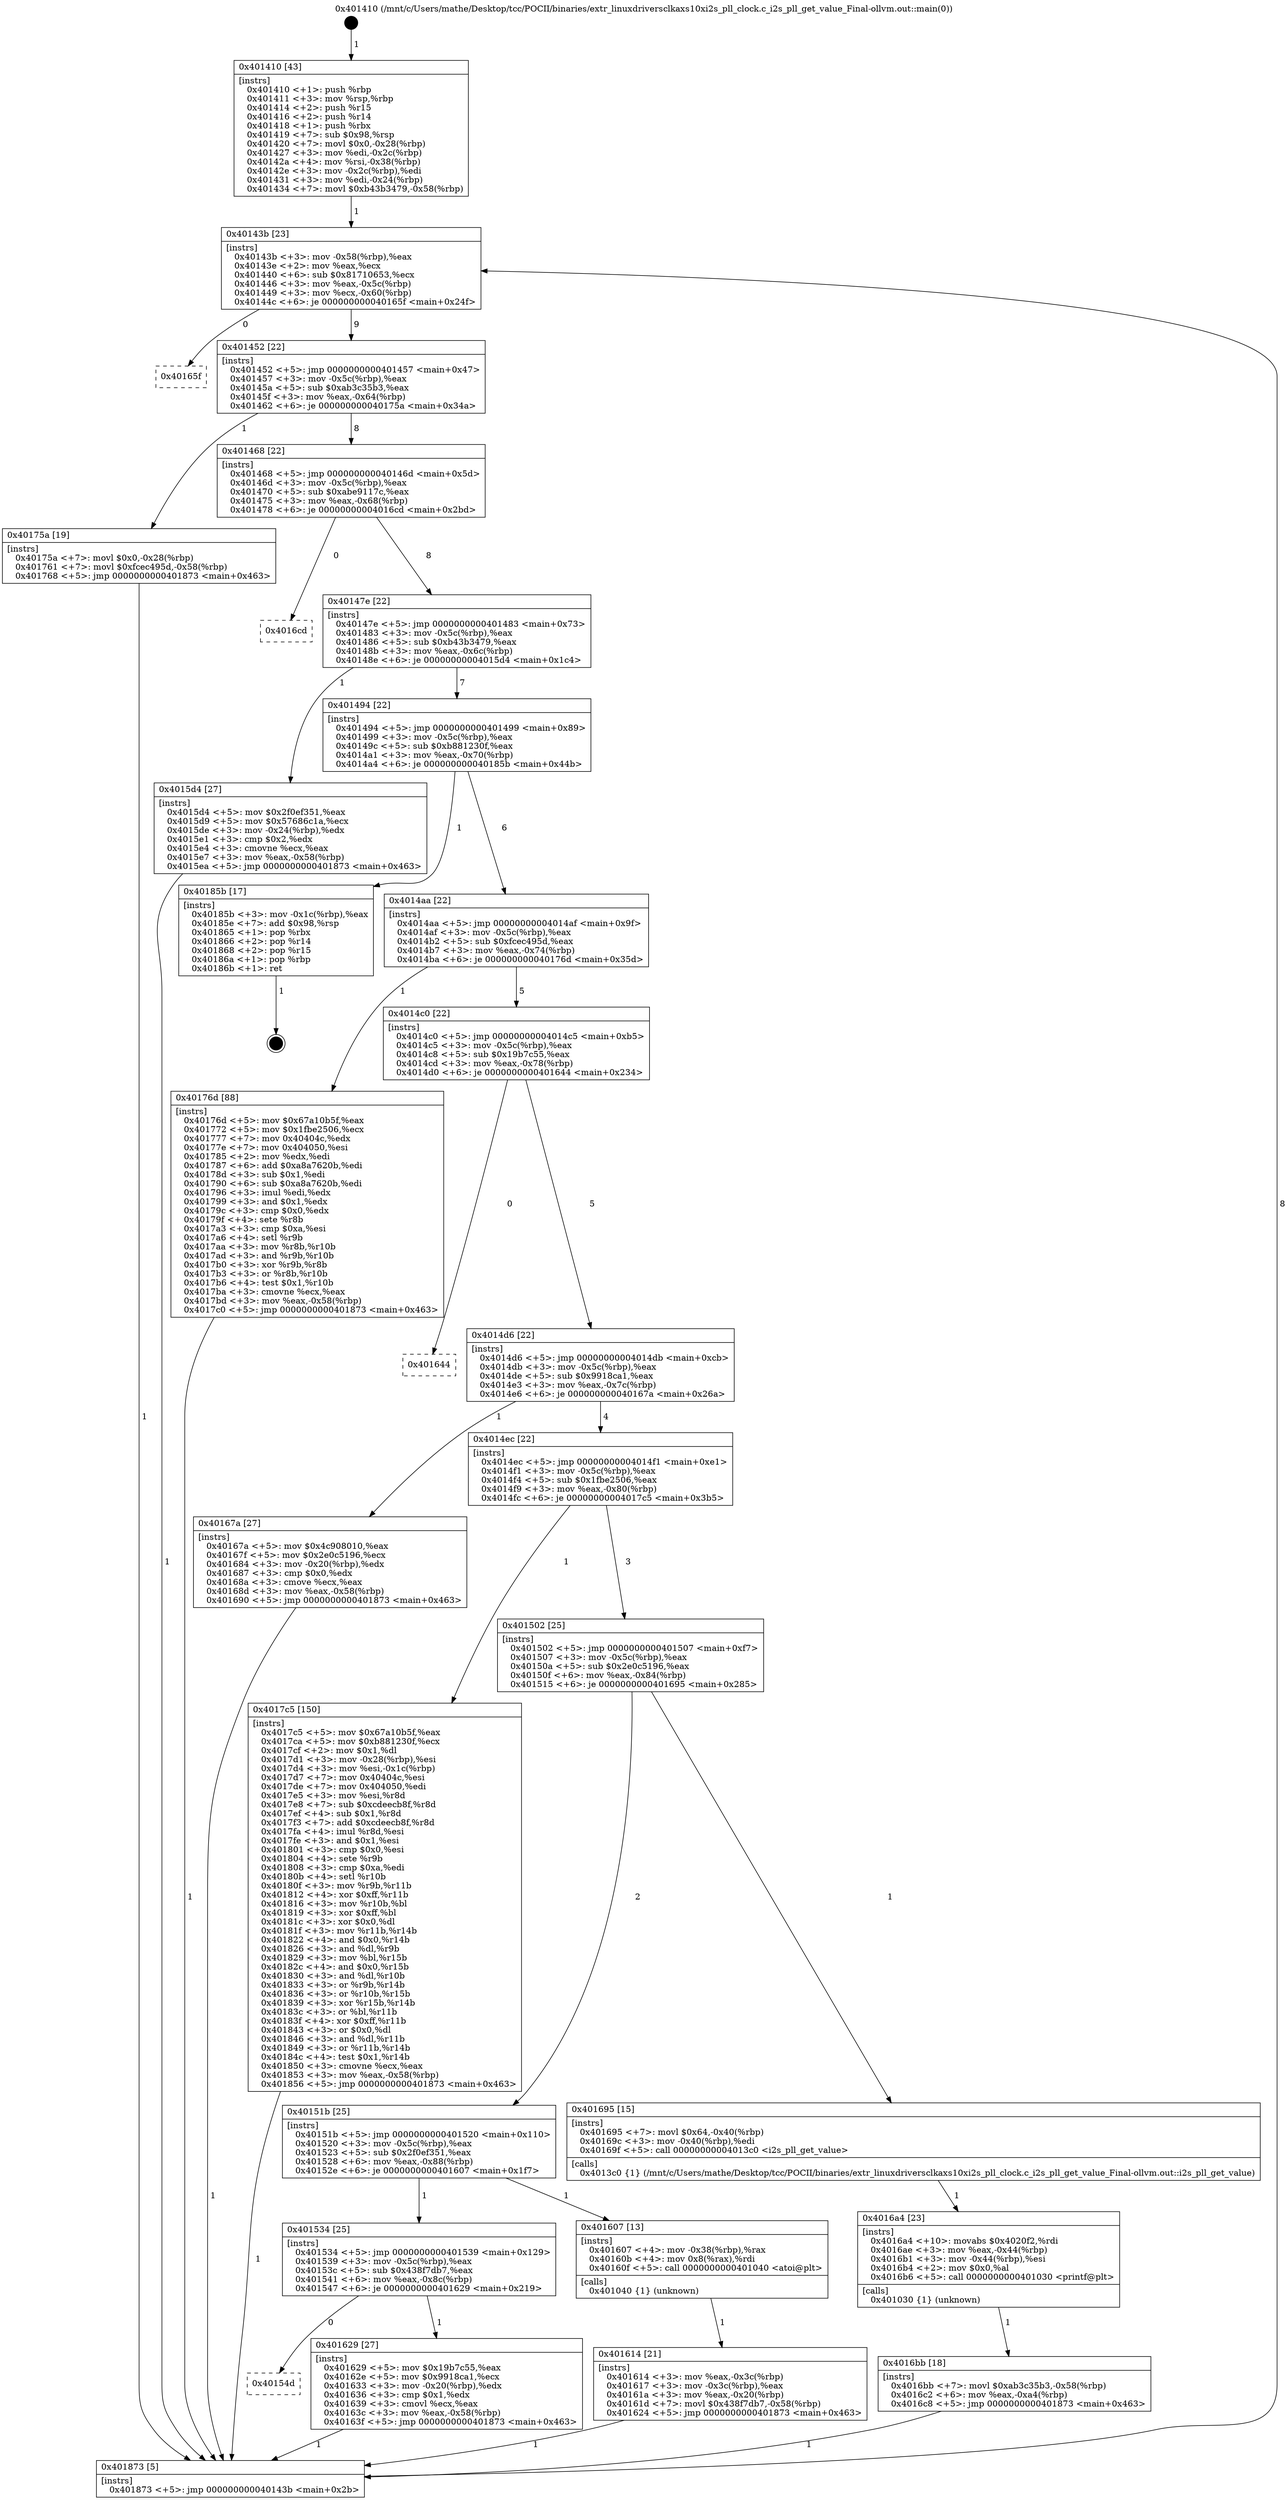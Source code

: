digraph "0x401410" {
  label = "0x401410 (/mnt/c/Users/mathe/Desktop/tcc/POCII/binaries/extr_linuxdriversclkaxs10xi2s_pll_clock.c_i2s_pll_get_value_Final-ollvm.out::main(0))"
  labelloc = "t"
  node[shape=record]

  Entry [label="",width=0.3,height=0.3,shape=circle,fillcolor=black,style=filled]
  "0x40143b" [label="{
     0x40143b [23]\l
     | [instrs]\l
     &nbsp;&nbsp;0x40143b \<+3\>: mov -0x58(%rbp),%eax\l
     &nbsp;&nbsp;0x40143e \<+2\>: mov %eax,%ecx\l
     &nbsp;&nbsp;0x401440 \<+6\>: sub $0x81710653,%ecx\l
     &nbsp;&nbsp;0x401446 \<+3\>: mov %eax,-0x5c(%rbp)\l
     &nbsp;&nbsp;0x401449 \<+3\>: mov %ecx,-0x60(%rbp)\l
     &nbsp;&nbsp;0x40144c \<+6\>: je 000000000040165f \<main+0x24f\>\l
  }"]
  "0x40165f" [label="{
     0x40165f\l
  }", style=dashed]
  "0x401452" [label="{
     0x401452 [22]\l
     | [instrs]\l
     &nbsp;&nbsp;0x401452 \<+5\>: jmp 0000000000401457 \<main+0x47\>\l
     &nbsp;&nbsp;0x401457 \<+3\>: mov -0x5c(%rbp),%eax\l
     &nbsp;&nbsp;0x40145a \<+5\>: sub $0xab3c35b3,%eax\l
     &nbsp;&nbsp;0x40145f \<+3\>: mov %eax,-0x64(%rbp)\l
     &nbsp;&nbsp;0x401462 \<+6\>: je 000000000040175a \<main+0x34a\>\l
  }"]
  Exit [label="",width=0.3,height=0.3,shape=circle,fillcolor=black,style=filled,peripheries=2]
  "0x40175a" [label="{
     0x40175a [19]\l
     | [instrs]\l
     &nbsp;&nbsp;0x40175a \<+7\>: movl $0x0,-0x28(%rbp)\l
     &nbsp;&nbsp;0x401761 \<+7\>: movl $0xfcec495d,-0x58(%rbp)\l
     &nbsp;&nbsp;0x401768 \<+5\>: jmp 0000000000401873 \<main+0x463\>\l
  }"]
  "0x401468" [label="{
     0x401468 [22]\l
     | [instrs]\l
     &nbsp;&nbsp;0x401468 \<+5\>: jmp 000000000040146d \<main+0x5d\>\l
     &nbsp;&nbsp;0x40146d \<+3\>: mov -0x5c(%rbp),%eax\l
     &nbsp;&nbsp;0x401470 \<+5\>: sub $0xabe9117c,%eax\l
     &nbsp;&nbsp;0x401475 \<+3\>: mov %eax,-0x68(%rbp)\l
     &nbsp;&nbsp;0x401478 \<+6\>: je 00000000004016cd \<main+0x2bd\>\l
  }"]
  "0x4016bb" [label="{
     0x4016bb [18]\l
     | [instrs]\l
     &nbsp;&nbsp;0x4016bb \<+7\>: movl $0xab3c35b3,-0x58(%rbp)\l
     &nbsp;&nbsp;0x4016c2 \<+6\>: mov %eax,-0xa4(%rbp)\l
     &nbsp;&nbsp;0x4016c8 \<+5\>: jmp 0000000000401873 \<main+0x463\>\l
  }"]
  "0x4016cd" [label="{
     0x4016cd\l
  }", style=dashed]
  "0x40147e" [label="{
     0x40147e [22]\l
     | [instrs]\l
     &nbsp;&nbsp;0x40147e \<+5\>: jmp 0000000000401483 \<main+0x73\>\l
     &nbsp;&nbsp;0x401483 \<+3\>: mov -0x5c(%rbp),%eax\l
     &nbsp;&nbsp;0x401486 \<+5\>: sub $0xb43b3479,%eax\l
     &nbsp;&nbsp;0x40148b \<+3\>: mov %eax,-0x6c(%rbp)\l
     &nbsp;&nbsp;0x40148e \<+6\>: je 00000000004015d4 \<main+0x1c4\>\l
  }"]
  "0x4016a4" [label="{
     0x4016a4 [23]\l
     | [instrs]\l
     &nbsp;&nbsp;0x4016a4 \<+10\>: movabs $0x4020f2,%rdi\l
     &nbsp;&nbsp;0x4016ae \<+3\>: mov %eax,-0x44(%rbp)\l
     &nbsp;&nbsp;0x4016b1 \<+3\>: mov -0x44(%rbp),%esi\l
     &nbsp;&nbsp;0x4016b4 \<+2\>: mov $0x0,%al\l
     &nbsp;&nbsp;0x4016b6 \<+5\>: call 0000000000401030 \<printf@plt\>\l
     | [calls]\l
     &nbsp;&nbsp;0x401030 \{1\} (unknown)\l
  }"]
  "0x4015d4" [label="{
     0x4015d4 [27]\l
     | [instrs]\l
     &nbsp;&nbsp;0x4015d4 \<+5\>: mov $0x2f0ef351,%eax\l
     &nbsp;&nbsp;0x4015d9 \<+5\>: mov $0x57686c1a,%ecx\l
     &nbsp;&nbsp;0x4015de \<+3\>: mov -0x24(%rbp),%edx\l
     &nbsp;&nbsp;0x4015e1 \<+3\>: cmp $0x2,%edx\l
     &nbsp;&nbsp;0x4015e4 \<+3\>: cmovne %ecx,%eax\l
     &nbsp;&nbsp;0x4015e7 \<+3\>: mov %eax,-0x58(%rbp)\l
     &nbsp;&nbsp;0x4015ea \<+5\>: jmp 0000000000401873 \<main+0x463\>\l
  }"]
  "0x401494" [label="{
     0x401494 [22]\l
     | [instrs]\l
     &nbsp;&nbsp;0x401494 \<+5\>: jmp 0000000000401499 \<main+0x89\>\l
     &nbsp;&nbsp;0x401499 \<+3\>: mov -0x5c(%rbp),%eax\l
     &nbsp;&nbsp;0x40149c \<+5\>: sub $0xb881230f,%eax\l
     &nbsp;&nbsp;0x4014a1 \<+3\>: mov %eax,-0x70(%rbp)\l
     &nbsp;&nbsp;0x4014a4 \<+6\>: je 000000000040185b \<main+0x44b\>\l
  }"]
  "0x401873" [label="{
     0x401873 [5]\l
     | [instrs]\l
     &nbsp;&nbsp;0x401873 \<+5\>: jmp 000000000040143b \<main+0x2b\>\l
  }"]
  "0x401410" [label="{
     0x401410 [43]\l
     | [instrs]\l
     &nbsp;&nbsp;0x401410 \<+1\>: push %rbp\l
     &nbsp;&nbsp;0x401411 \<+3\>: mov %rsp,%rbp\l
     &nbsp;&nbsp;0x401414 \<+2\>: push %r15\l
     &nbsp;&nbsp;0x401416 \<+2\>: push %r14\l
     &nbsp;&nbsp;0x401418 \<+1\>: push %rbx\l
     &nbsp;&nbsp;0x401419 \<+7\>: sub $0x98,%rsp\l
     &nbsp;&nbsp;0x401420 \<+7\>: movl $0x0,-0x28(%rbp)\l
     &nbsp;&nbsp;0x401427 \<+3\>: mov %edi,-0x2c(%rbp)\l
     &nbsp;&nbsp;0x40142a \<+4\>: mov %rsi,-0x38(%rbp)\l
     &nbsp;&nbsp;0x40142e \<+3\>: mov -0x2c(%rbp),%edi\l
     &nbsp;&nbsp;0x401431 \<+3\>: mov %edi,-0x24(%rbp)\l
     &nbsp;&nbsp;0x401434 \<+7\>: movl $0xb43b3479,-0x58(%rbp)\l
  }"]
  "0x40154d" [label="{
     0x40154d\l
  }", style=dashed]
  "0x40185b" [label="{
     0x40185b [17]\l
     | [instrs]\l
     &nbsp;&nbsp;0x40185b \<+3\>: mov -0x1c(%rbp),%eax\l
     &nbsp;&nbsp;0x40185e \<+7\>: add $0x98,%rsp\l
     &nbsp;&nbsp;0x401865 \<+1\>: pop %rbx\l
     &nbsp;&nbsp;0x401866 \<+2\>: pop %r14\l
     &nbsp;&nbsp;0x401868 \<+2\>: pop %r15\l
     &nbsp;&nbsp;0x40186a \<+1\>: pop %rbp\l
     &nbsp;&nbsp;0x40186b \<+1\>: ret\l
  }"]
  "0x4014aa" [label="{
     0x4014aa [22]\l
     | [instrs]\l
     &nbsp;&nbsp;0x4014aa \<+5\>: jmp 00000000004014af \<main+0x9f\>\l
     &nbsp;&nbsp;0x4014af \<+3\>: mov -0x5c(%rbp),%eax\l
     &nbsp;&nbsp;0x4014b2 \<+5\>: sub $0xfcec495d,%eax\l
     &nbsp;&nbsp;0x4014b7 \<+3\>: mov %eax,-0x74(%rbp)\l
     &nbsp;&nbsp;0x4014ba \<+6\>: je 000000000040176d \<main+0x35d\>\l
  }"]
  "0x401629" [label="{
     0x401629 [27]\l
     | [instrs]\l
     &nbsp;&nbsp;0x401629 \<+5\>: mov $0x19b7c55,%eax\l
     &nbsp;&nbsp;0x40162e \<+5\>: mov $0x9918ca1,%ecx\l
     &nbsp;&nbsp;0x401633 \<+3\>: mov -0x20(%rbp),%edx\l
     &nbsp;&nbsp;0x401636 \<+3\>: cmp $0x1,%edx\l
     &nbsp;&nbsp;0x401639 \<+3\>: cmovl %ecx,%eax\l
     &nbsp;&nbsp;0x40163c \<+3\>: mov %eax,-0x58(%rbp)\l
     &nbsp;&nbsp;0x40163f \<+5\>: jmp 0000000000401873 \<main+0x463\>\l
  }"]
  "0x40176d" [label="{
     0x40176d [88]\l
     | [instrs]\l
     &nbsp;&nbsp;0x40176d \<+5\>: mov $0x67a10b5f,%eax\l
     &nbsp;&nbsp;0x401772 \<+5\>: mov $0x1fbe2506,%ecx\l
     &nbsp;&nbsp;0x401777 \<+7\>: mov 0x40404c,%edx\l
     &nbsp;&nbsp;0x40177e \<+7\>: mov 0x404050,%esi\l
     &nbsp;&nbsp;0x401785 \<+2\>: mov %edx,%edi\l
     &nbsp;&nbsp;0x401787 \<+6\>: add $0xa8a7620b,%edi\l
     &nbsp;&nbsp;0x40178d \<+3\>: sub $0x1,%edi\l
     &nbsp;&nbsp;0x401790 \<+6\>: sub $0xa8a7620b,%edi\l
     &nbsp;&nbsp;0x401796 \<+3\>: imul %edi,%edx\l
     &nbsp;&nbsp;0x401799 \<+3\>: and $0x1,%edx\l
     &nbsp;&nbsp;0x40179c \<+3\>: cmp $0x0,%edx\l
     &nbsp;&nbsp;0x40179f \<+4\>: sete %r8b\l
     &nbsp;&nbsp;0x4017a3 \<+3\>: cmp $0xa,%esi\l
     &nbsp;&nbsp;0x4017a6 \<+4\>: setl %r9b\l
     &nbsp;&nbsp;0x4017aa \<+3\>: mov %r8b,%r10b\l
     &nbsp;&nbsp;0x4017ad \<+3\>: and %r9b,%r10b\l
     &nbsp;&nbsp;0x4017b0 \<+3\>: xor %r9b,%r8b\l
     &nbsp;&nbsp;0x4017b3 \<+3\>: or %r8b,%r10b\l
     &nbsp;&nbsp;0x4017b6 \<+4\>: test $0x1,%r10b\l
     &nbsp;&nbsp;0x4017ba \<+3\>: cmovne %ecx,%eax\l
     &nbsp;&nbsp;0x4017bd \<+3\>: mov %eax,-0x58(%rbp)\l
     &nbsp;&nbsp;0x4017c0 \<+5\>: jmp 0000000000401873 \<main+0x463\>\l
  }"]
  "0x4014c0" [label="{
     0x4014c0 [22]\l
     | [instrs]\l
     &nbsp;&nbsp;0x4014c0 \<+5\>: jmp 00000000004014c5 \<main+0xb5\>\l
     &nbsp;&nbsp;0x4014c5 \<+3\>: mov -0x5c(%rbp),%eax\l
     &nbsp;&nbsp;0x4014c8 \<+5\>: sub $0x19b7c55,%eax\l
     &nbsp;&nbsp;0x4014cd \<+3\>: mov %eax,-0x78(%rbp)\l
     &nbsp;&nbsp;0x4014d0 \<+6\>: je 0000000000401644 \<main+0x234\>\l
  }"]
  "0x401614" [label="{
     0x401614 [21]\l
     | [instrs]\l
     &nbsp;&nbsp;0x401614 \<+3\>: mov %eax,-0x3c(%rbp)\l
     &nbsp;&nbsp;0x401617 \<+3\>: mov -0x3c(%rbp),%eax\l
     &nbsp;&nbsp;0x40161a \<+3\>: mov %eax,-0x20(%rbp)\l
     &nbsp;&nbsp;0x40161d \<+7\>: movl $0x438f7db7,-0x58(%rbp)\l
     &nbsp;&nbsp;0x401624 \<+5\>: jmp 0000000000401873 \<main+0x463\>\l
  }"]
  "0x401644" [label="{
     0x401644\l
  }", style=dashed]
  "0x4014d6" [label="{
     0x4014d6 [22]\l
     | [instrs]\l
     &nbsp;&nbsp;0x4014d6 \<+5\>: jmp 00000000004014db \<main+0xcb\>\l
     &nbsp;&nbsp;0x4014db \<+3\>: mov -0x5c(%rbp),%eax\l
     &nbsp;&nbsp;0x4014de \<+5\>: sub $0x9918ca1,%eax\l
     &nbsp;&nbsp;0x4014e3 \<+3\>: mov %eax,-0x7c(%rbp)\l
     &nbsp;&nbsp;0x4014e6 \<+6\>: je 000000000040167a \<main+0x26a\>\l
  }"]
  "0x401534" [label="{
     0x401534 [25]\l
     | [instrs]\l
     &nbsp;&nbsp;0x401534 \<+5\>: jmp 0000000000401539 \<main+0x129\>\l
     &nbsp;&nbsp;0x401539 \<+3\>: mov -0x5c(%rbp),%eax\l
     &nbsp;&nbsp;0x40153c \<+5\>: sub $0x438f7db7,%eax\l
     &nbsp;&nbsp;0x401541 \<+6\>: mov %eax,-0x8c(%rbp)\l
     &nbsp;&nbsp;0x401547 \<+6\>: je 0000000000401629 \<main+0x219\>\l
  }"]
  "0x40167a" [label="{
     0x40167a [27]\l
     | [instrs]\l
     &nbsp;&nbsp;0x40167a \<+5\>: mov $0x4c908010,%eax\l
     &nbsp;&nbsp;0x40167f \<+5\>: mov $0x2e0c5196,%ecx\l
     &nbsp;&nbsp;0x401684 \<+3\>: mov -0x20(%rbp),%edx\l
     &nbsp;&nbsp;0x401687 \<+3\>: cmp $0x0,%edx\l
     &nbsp;&nbsp;0x40168a \<+3\>: cmove %ecx,%eax\l
     &nbsp;&nbsp;0x40168d \<+3\>: mov %eax,-0x58(%rbp)\l
     &nbsp;&nbsp;0x401690 \<+5\>: jmp 0000000000401873 \<main+0x463\>\l
  }"]
  "0x4014ec" [label="{
     0x4014ec [22]\l
     | [instrs]\l
     &nbsp;&nbsp;0x4014ec \<+5\>: jmp 00000000004014f1 \<main+0xe1\>\l
     &nbsp;&nbsp;0x4014f1 \<+3\>: mov -0x5c(%rbp),%eax\l
     &nbsp;&nbsp;0x4014f4 \<+5\>: sub $0x1fbe2506,%eax\l
     &nbsp;&nbsp;0x4014f9 \<+3\>: mov %eax,-0x80(%rbp)\l
     &nbsp;&nbsp;0x4014fc \<+6\>: je 00000000004017c5 \<main+0x3b5\>\l
  }"]
  "0x401607" [label="{
     0x401607 [13]\l
     | [instrs]\l
     &nbsp;&nbsp;0x401607 \<+4\>: mov -0x38(%rbp),%rax\l
     &nbsp;&nbsp;0x40160b \<+4\>: mov 0x8(%rax),%rdi\l
     &nbsp;&nbsp;0x40160f \<+5\>: call 0000000000401040 \<atoi@plt\>\l
     | [calls]\l
     &nbsp;&nbsp;0x401040 \{1\} (unknown)\l
  }"]
  "0x4017c5" [label="{
     0x4017c5 [150]\l
     | [instrs]\l
     &nbsp;&nbsp;0x4017c5 \<+5\>: mov $0x67a10b5f,%eax\l
     &nbsp;&nbsp;0x4017ca \<+5\>: mov $0xb881230f,%ecx\l
     &nbsp;&nbsp;0x4017cf \<+2\>: mov $0x1,%dl\l
     &nbsp;&nbsp;0x4017d1 \<+3\>: mov -0x28(%rbp),%esi\l
     &nbsp;&nbsp;0x4017d4 \<+3\>: mov %esi,-0x1c(%rbp)\l
     &nbsp;&nbsp;0x4017d7 \<+7\>: mov 0x40404c,%esi\l
     &nbsp;&nbsp;0x4017de \<+7\>: mov 0x404050,%edi\l
     &nbsp;&nbsp;0x4017e5 \<+3\>: mov %esi,%r8d\l
     &nbsp;&nbsp;0x4017e8 \<+7\>: sub $0xcdeecb8f,%r8d\l
     &nbsp;&nbsp;0x4017ef \<+4\>: sub $0x1,%r8d\l
     &nbsp;&nbsp;0x4017f3 \<+7\>: add $0xcdeecb8f,%r8d\l
     &nbsp;&nbsp;0x4017fa \<+4\>: imul %r8d,%esi\l
     &nbsp;&nbsp;0x4017fe \<+3\>: and $0x1,%esi\l
     &nbsp;&nbsp;0x401801 \<+3\>: cmp $0x0,%esi\l
     &nbsp;&nbsp;0x401804 \<+4\>: sete %r9b\l
     &nbsp;&nbsp;0x401808 \<+3\>: cmp $0xa,%edi\l
     &nbsp;&nbsp;0x40180b \<+4\>: setl %r10b\l
     &nbsp;&nbsp;0x40180f \<+3\>: mov %r9b,%r11b\l
     &nbsp;&nbsp;0x401812 \<+4\>: xor $0xff,%r11b\l
     &nbsp;&nbsp;0x401816 \<+3\>: mov %r10b,%bl\l
     &nbsp;&nbsp;0x401819 \<+3\>: xor $0xff,%bl\l
     &nbsp;&nbsp;0x40181c \<+3\>: xor $0x0,%dl\l
     &nbsp;&nbsp;0x40181f \<+3\>: mov %r11b,%r14b\l
     &nbsp;&nbsp;0x401822 \<+4\>: and $0x0,%r14b\l
     &nbsp;&nbsp;0x401826 \<+3\>: and %dl,%r9b\l
     &nbsp;&nbsp;0x401829 \<+3\>: mov %bl,%r15b\l
     &nbsp;&nbsp;0x40182c \<+4\>: and $0x0,%r15b\l
     &nbsp;&nbsp;0x401830 \<+3\>: and %dl,%r10b\l
     &nbsp;&nbsp;0x401833 \<+3\>: or %r9b,%r14b\l
     &nbsp;&nbsp;0x401836 \<+3\>: or %r10b,%r15b\l
     &nbsp;&nbsp;0x401839 \<+3\>: xor %r15b,%r14b\l
     &nbsp;&nbsp;0x40183c \<+3\>: or %bl,%r11b\l
     &nbsp;&nbsp;0x40183f \<+4\>: xor $0xff,%r11b\l
     &nbsp;&nbsp;0x401843 \<+3\>: or $0x0,%dl\l
     &nbsp;&nbsp;0x401846 \<+3\>: and %dl,%r11b\l
     &nbsp;&nbsp;0x401849 \<+3\>: or %r11b,%r14b\l
     &nbsp;&nbsp;0x40184c \<+4\>: test $0x1,%r14b\l
     &nbsp;&nbsp;0x401850 \<+3\>: cmovne %ecx,%eax\l
     &nbsp;&nbsp;0x401853 \<+3\>: mov %eax,-0x58(%rbp)\l
     &nbsp;&nbsp;0x401856 \<+5\>: jmp 0000000000401873 \<main+0x463\>\l
  }"]
  "0x401502" [label="{
     0x401502 [25]\l
     | [instrs]\l
     &nbsp;&nbsp;0x401502 \<+5\>: jmp 0000000000401507 \<main+0xf7\>\l
     &nbsp;&nbsp;0x401507 \<+3\>: mov -0x5c(%rbp),%eax\l
     &nbsp;&nbsp;0x40150a \<+5\>: sub $0x2e0c5196,%eax\l
     &nbsp;&nbsp;0x40150f \<+6\>: mov %eax,-0x84(%rbp)\l
     &nbsp;&nbsp;0x401515 \<+6\>: je 0000000000401695 \<main+0x285\>\l
  }"]
  "0x40151b" [label="{
     0x40151b [25]\l
     | [instrs]\l
     &nbsp;&nbsp;0x40151b \<+5\>: jmp 0000000000401520 \<main+0x110\>\l
     &nbsp;&nbsp;0x401520 \<+3\>: mov -0x5c(%rbp),%eax\l
     &nbsp;&nbsp;0x401523 \<+5\>: sub $0x2f0ef351,%eax\l
     &nbsp;&nbsp;0x401528 \<+6\>: mov %eax,-0x88(%rbp)\l
     &nbsp;&nbsp;0x40152e \<+6\>: je 0000000000401607 \<main+0x1f7\>\l
  }"]
  "0x401695" [label="{
     0x401695 [15]\l
     | [instrs]\l
     &nbsp;&nbsp;0x401695 \<+7\>: movl $0x64,-0x40(%rbp)\l
     &nbsp;&nbsp;0x40169c \<+3\>: mov -0x40(%rbp),%edi\l
     &nbsp;&nbsp;0x40169f \<+5\>: call 00000000004013c0 \<i2s_pll_get_value\>\l
     | [calls]\l
     &nbsp;&nbsp;0x4013c0 \{1\} (/mnt/c/Users/mathe/Desktop/tcc/POCII/binaries/extr_linuxdriversclkaxs10xi2s_pll_clock.c_i2s_pll_get_value_Final-ollvm.out::i2s_pll_get_value)\l
  }"]
  Entry -> "0x401410" [label=" 1"]
  "0x40143b" -> "0x40165f" [label=" 0"]
  "0x40143b" -> "0x401452" [label=" 9"]
  "0x40185b" -> Exit [label=" 1"]
  "0x401452" -> "0x40175a" [label=" 1"]
  "0x401452" -> "0x401468" [label=" 8"]
  "0x4017c5" -> "0x401873" [label=" 1"]
  "0x401468" -> "0x4016cd" [label=" 0"]
  "0x401468" -> "0x40147e" [label=" 8"]
  "0x40176d" -> "0x401873" [label=" 1"]
  "0x40147e" -> "0x4015d4" [label=" 1"]
  "0x40147e" -> "0x401494" [label=" 7"]
  "0x4015d4" -> "0x401873" [label=" 1"]
  "0x401410" -> "0x40143b" [label=" 1"]
  "0x401873" -> "0x40143b" [label=" 8"]
  "0x40175a" -> "0x401873" [label=" 1"]
  "0x401494" -> "0x40185b" [label=" 1"]
  "0x401494" -> "0x4014aa" [label=" 6"]
  "0x4016bb" -> "0x401873" [label=" 1"]
  "0x4014aa" -> "0x40176d" [label=" 1"]
  "0x4014aa" -> "0x4014c0" [label=" 5"]
  "0x4016a4" -> "0x4016bb" [label=" 1"]
  "0x4014c0" -> "0x401644" [label=" 0"]
  "0x4014c0" -> "0x4014d6" [label=" 5"]
  "0x40167a" -> "0x401873" [label=" 1"]
  "0x4014d6" -> "0x40167a" [label=" 1"]
  "0x4014d6" -> "0x4014ec" [label=" 4"]
  "0x401629" -> "0x401873" [label=" 1"]
  "0x4014ec" -> "0x4017c5" [label=" 1"]
  "0x4014ec" -> "0x401502" [label=" 3"]
  "0x401534" -> "0x40154d" [label=" 0"]
  "0x401502" -> "0x401695" [label=" 1"]
  "0x401502" -> "0x40151b" [label=" 2"]
  "0x401534" -> "0x401629" [label=" 1"]
  "0x40151b" -> "0x401607" [label=" 1"]
  "0x40151b" -> "0x401534" [label=" 1"]
  "0x401607" -> "0x401614" [label=" 1"]
  "0x401614" -> "0x401873" [label=" 1"]
  "0x401695" -> "0x4016a4" [label=" 1"]
}
